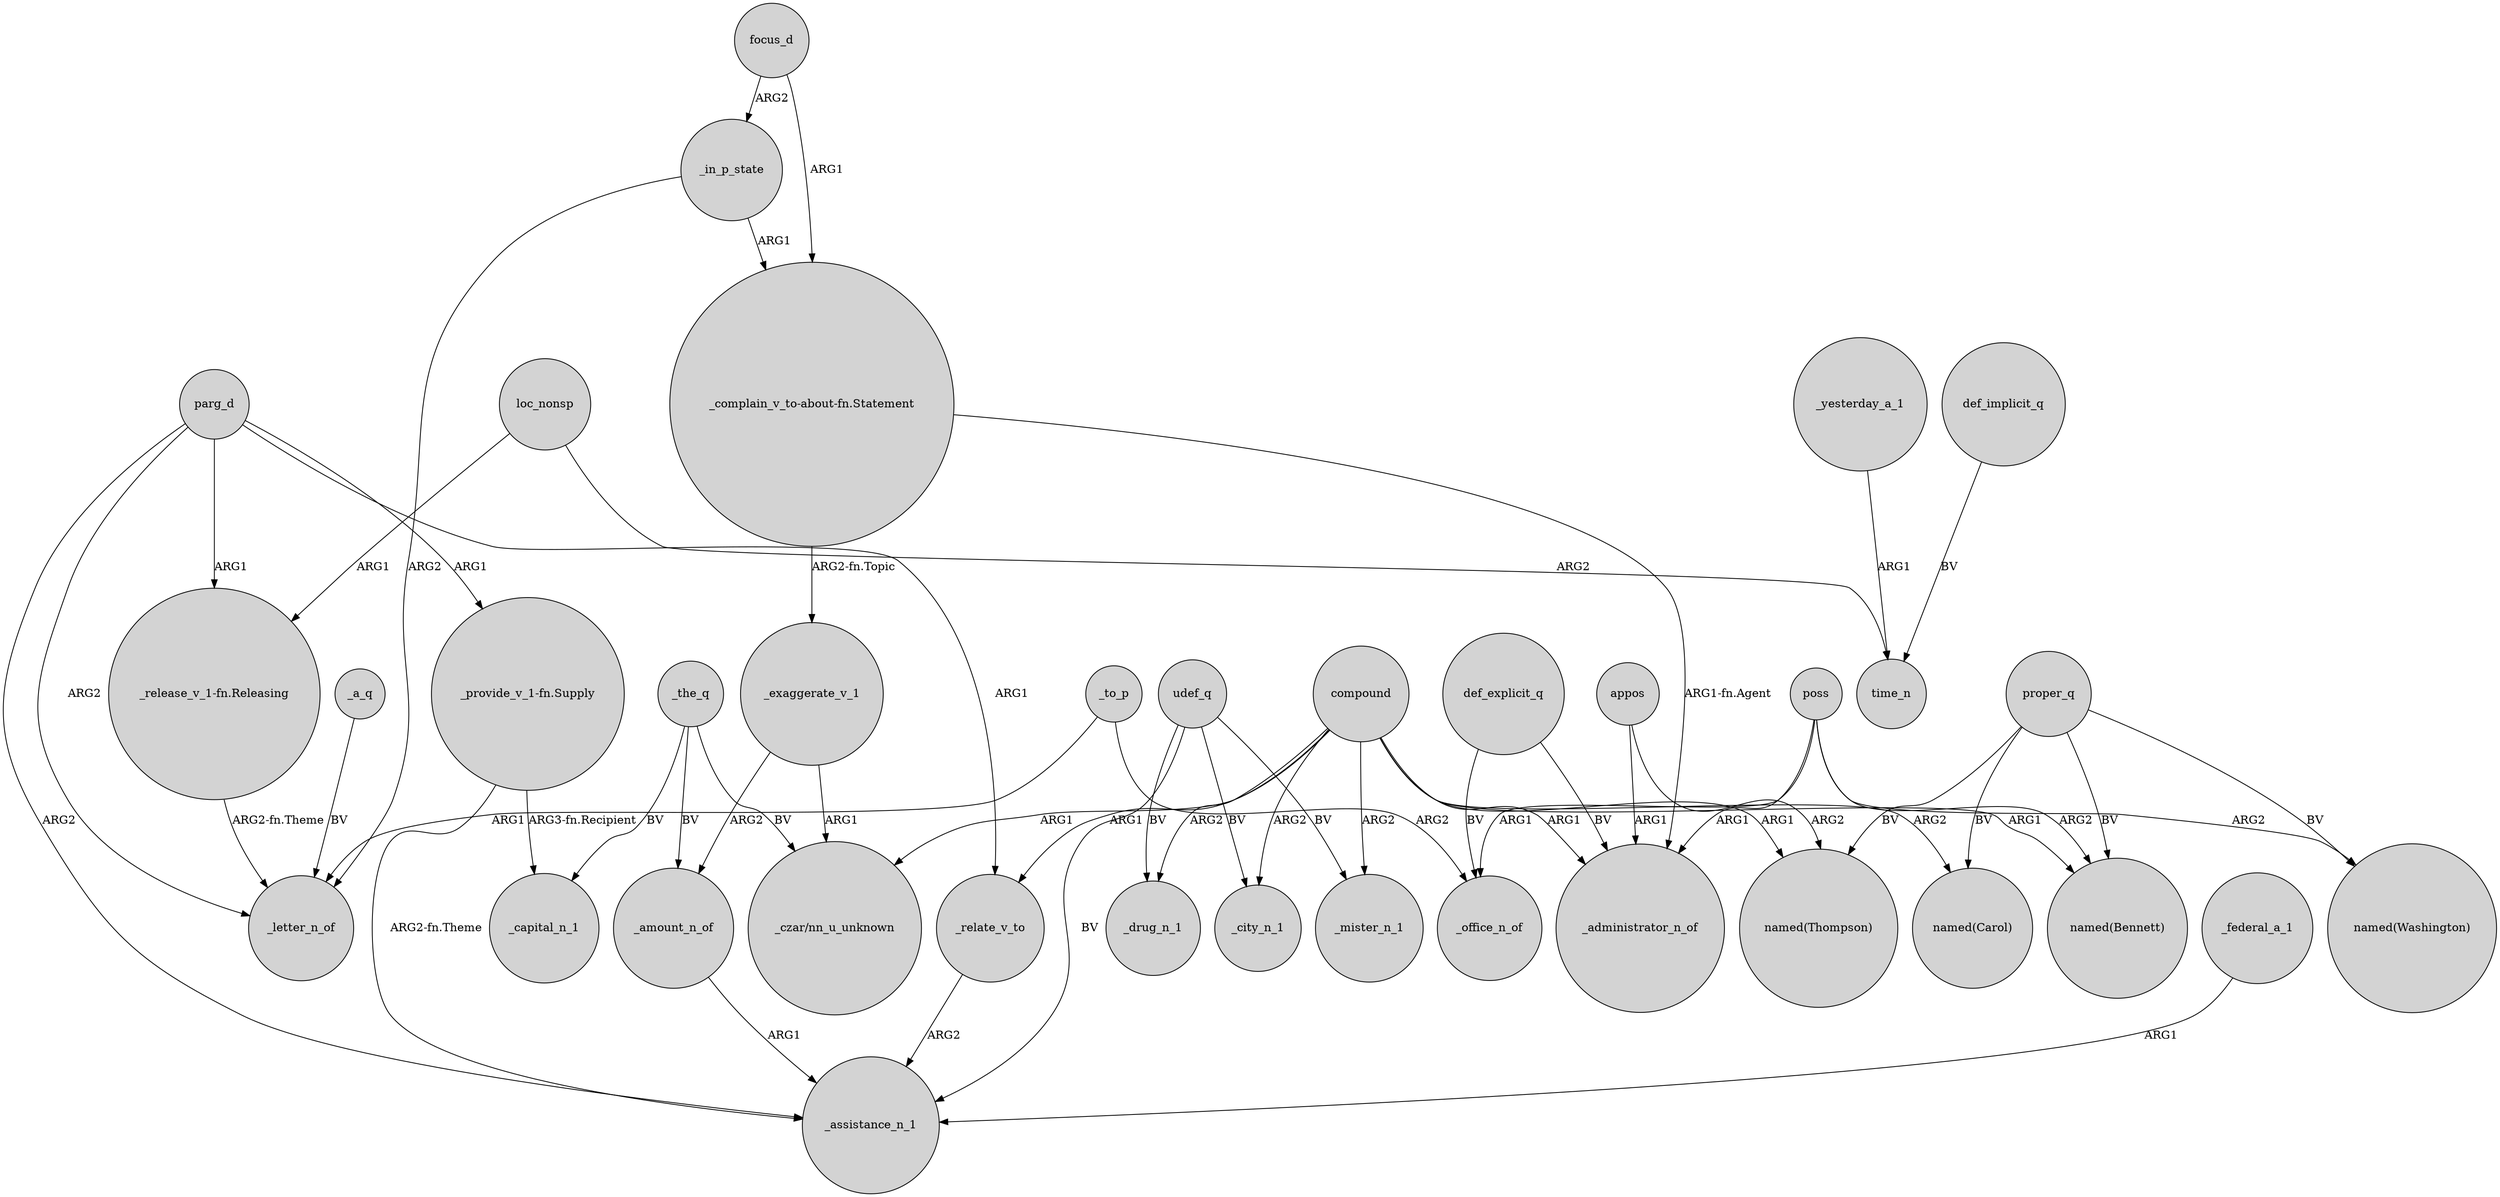 digraph {
	node [shape=circle style=filled]
	_the_q -> "_czar/nn_u_unknown" [label=BV]
	"_complain_v_to-about-fn.Statement" -> _administrator_n_of [label="ARG1-fn.Agent"]
	_yesterday_a_1 -> time_n [label=ARG1]
	compound -> "named(Bennett)" [label=ARG1]
	_the_q -> _amount_n_of [label=BV]
	_exaggerate_v_1 -> _amount_n_of [label=ARG2]
	proper_q -> "named(Thompson)" [label=BV]
	parg_d -> _relate_v_to [label=ARG1]
	_federal_a_1 -> _assistance_n_1 [label=ARG1]
	def_explicit_q -> _office_n_of [label=BV]
	compound -> _mister_n_1 [label=ARG2]
	_exaggerate_v_1 -> "_czar/nn_u_unknown" [label=ARG1]
	focus_d -> _in_p_state [label=ARG2]
	compound -> "_czar/nn_u_unknown" [label=ARG1]
	loc_nonsp -> "_release_v_1-fn.Releasing" [label=ARG1]
	udef_q -> _mister_n_1 [label=BV]
	_relate_v_to -> _assistance_n_1 [label=ARG2]
	parg_d -> "_release_v_1-fn.Releasing" [label=ARG1]
	compound -> _city_n_1 [label=ARG2]
	compound -> _administrator_n_of [label=ARG1]
	proper_q -> "named(Carol)" [label=BV]
	udef_q -> _drug_n_1 [label=BV]
	loc_nonsp -> time_n [label=ARG2]
	"_provide_v_1-fn.Supply" -> _capital_n_1 [label="ARG3-fn.Recipient"]
	proper_q -> "named(Washington)" [label=BV]
	udef_q -> _city_n_1 [label=BV]
	parg_d -> _assistance_n_1 [label=ARG2]
	_the_q -> _capital_n_1 [label=BV]
	compound -> "named(Thompson)" [label=ARG1]
	udef_q -> _assistance_n_1 [label=BV]
	poss -> "named(Washington)" [label=ARG2]
	_amount_n_of -> _assistance_n_1 [label=ARG1]
	_to_p -> _letter_n_of [label=ARG1]
	"_provide_v_1-fn.Supply" -> _assistance_n_1 [label="ARG2-fn.Theme"]
	_to_p -> _office_n_of [label=ARG2]
	focus_d -> "_complain_v_to-about-fn.Statement" [label=ARG1]
	compound -> _drug_n_1 [label=ARG2]
	poss -> _office_n_of [label=ARG1]
	poss -> _administrator_n_of [label=ARG1]
	proper_q -> "named(Bennett)" [label=BV]
	_in_p_state -> _letter_n_of [label=ARG2]
	compound -> _relate_v_to [label=ARG1]
	appos -> "named(Thompson)" [label=ARG2]
	parg_d -> "_provide_v_1-fn.Supply" [label=ARG1]
	def_explicit_q -> _administrator_n_of [label=BV]
	poss -> "named(Bennett)" [label=ARG2]
	appos -> _administrator_n_of [label=ARG1]
	"_release_v_1-fn.Releasing" -> _letter_n_of [label="ARG2-fn.Theme"]
	_a_q -> _letter_n_of [label=BV]
	compound -> "named(Carol)" [label=ARG2]
	"_complain_v_to-about-fn.Statement" -> _exaggerate_v_1 [label="ARG2-fn.Topic"]
	def_implicit_q -> time_n [label=BV]
	parg_d -> _letter_n_of [label=ARG2]
	_in_p_state -> "_complain_v_to-about-fn.Statement" [label=ARG1]
}
